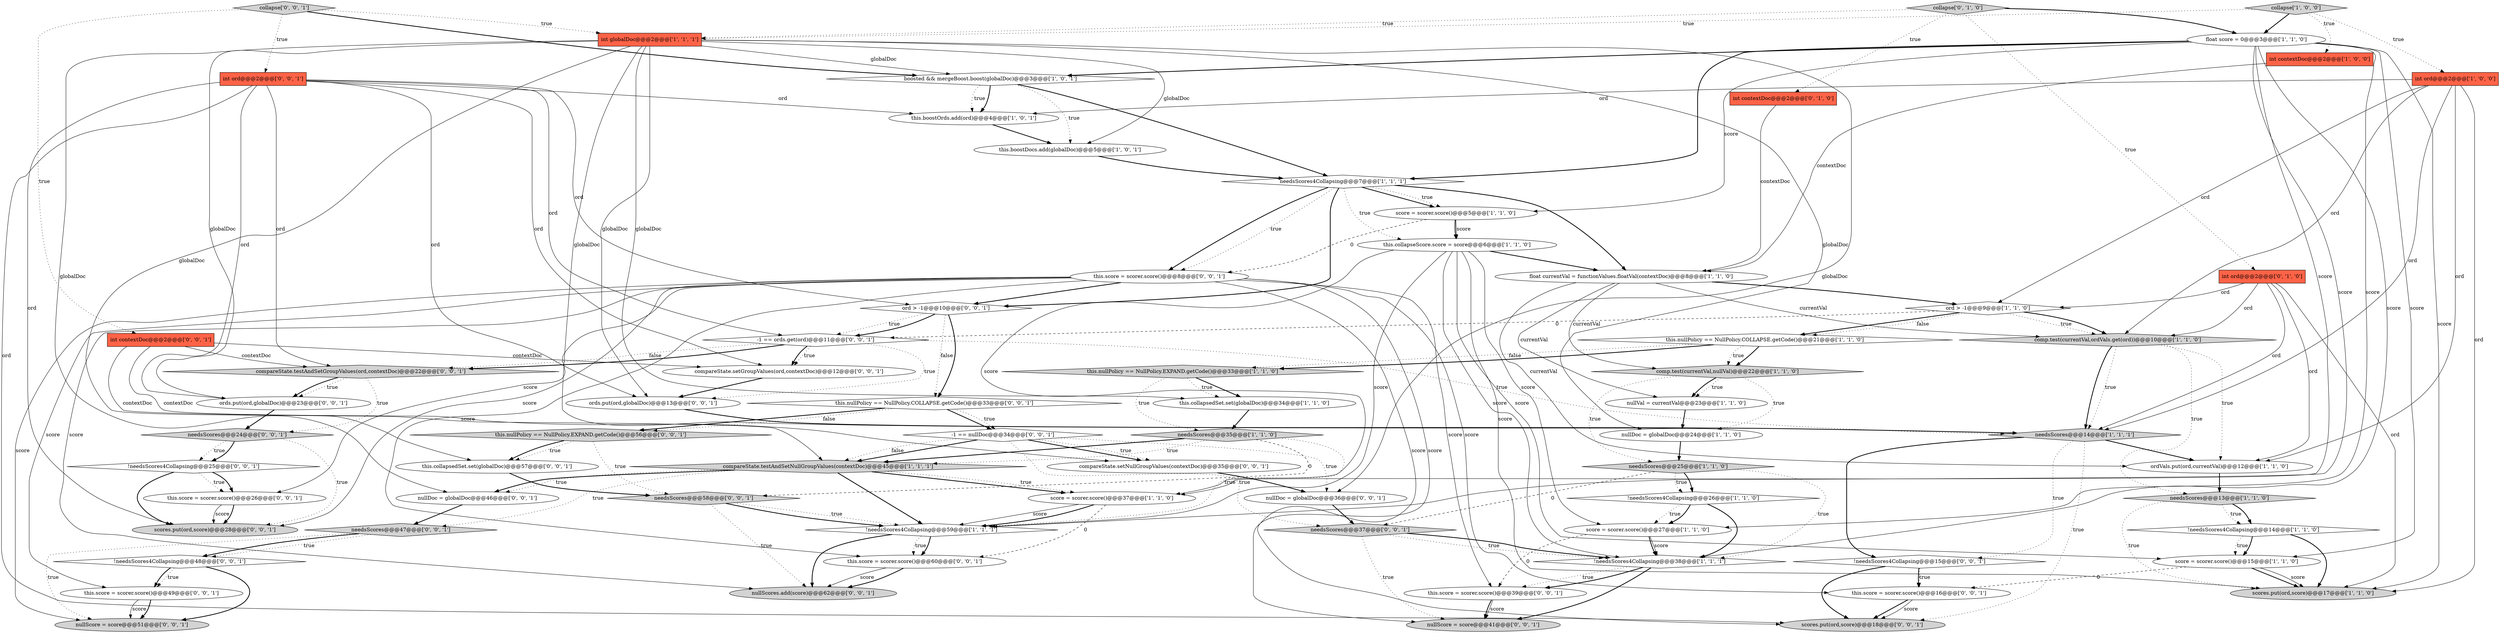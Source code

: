 digraph {
20 [style = filled, label = "score = scorer.score()@@@5@@@['1', '1', '0']", fillcolor = white, shape = ellipse image = "AAA0AAABBB1BBB"];
50 [style = filled, label = "this.score = scorer.score()@@@49@@@['0', '0', '1']", fillcolor = white, shape = ellipse image = "AAA0AAABBB3BBB"];
13 [style = filled, label = "ord > -1@@@9@@@['1', '1', '0']", fillcolor = white, shape = diamond image = "AAA0AAABBB1BBB"];
39 [style = filled, label = "nullScore = score@@@51@@@['0', '0', '1']", fillcolor = lightgray, shape = ellipse image = "AAA0AAABBB3BBB"];
15 [style = filled, label = "score = scorer.score()@@@15@@@['1', '1', '0']", fillcolor = white, shape = ellipse image = "AAA0AAABBB1BBB"];
6 [style = filled, label = "score = scorer.score()@@@27@@@['1', '1', '0']", fillcolor = white, shape = ellipse image = "AAA0AAABBB1BBB"];
9 [style = filled, label = "needsScores@@@35@@@['1', '1', '0']", fillcolor = lightgray, shape = diamond image = "AAA0AAABBB1BBB"];
10 [style = filled, label = "!needsScores4Collapsing@@@59@@@['1', '1', '1']", fillcolor = white, shape = diamond image = "AAA0AAABBB1BBB"];
41 [style = filled, label = "compareState.setGroupValues(ord,contextDoc)@@@12@@@['0', '0', '1']", fillcolor = white, shape = ellipse image = "AAA0AAABBB3BBB"];
47 [style = filled, label = "nullScores.add(score)@@@62@@@['0', '0', '1']", fillcolor = lightgray, shape = ellipse image = "AAA0AAABBB3BBB"];
68 [style = filled, label = "-1 == nullDoc@@@34@@@['0', '0', '1']", fillcolor = white, shape = diamond image = "AAA0AAABBB3BBB"];
70 [style = filled, label = "this.score = scorer.score()@@@16@@@['0', '0', '1']", fillcolor = white, shape = ellipse image = "AAA0AAABBB3BBB"];
4 [style = filled, label = "needsScores4Collapsing@@@7@@@['1', '1', '1']", fillcolor = white, shape = diamond image = "AAA0AAABBB1BBB"];
43 [style = filled, label = "ord > -1@@@10@@@['0', '0', '1']", fillcolor = white, shape = diamond image = "AAA0AAABBB3BBB"];
66 [style = filled, label = "needsScores@@@37@@@['0', '0', '1']", fillcolor = lightgray, shape = diamond image = "AAA0AAABBB3BBB"];
38 [style = filled, label = "this.score = scorer.score()@@@39@@@['0', '0', '1']", fillcolor = white, shape = ellipse image = "AAA0AAABBB3BBB"];
36 [style = filled, label = "int ord@@@2@@@['0', '1', '0']", fillcolor = tomato, shape = box image = "AAA0AAABBB2BBB"];
37 [style = filled, label = "!needsScores4Collapsing@@@15@@@['0', '0', '1']", fillcolor = white, shape = diamond image = "AAA0AAABBB3BBB"];
52 [style = filled, label = "this.score = scorer.score()@@@60@@@['0', '0', '1']", fillcolor = white, shape = ellipse image = "AAA0AAABBB3BBB"];
57 [style = filled, label = "scores.put(ord,score)@@@18@@@['0', '0', '1']", fillcolor = lightgray, shape = ellipse image = "AAA0AAABBB3BBB"];
62 [style = filled, label = "nullDoc = globalDoc@@@36@@@['0', '0', '1']", fillcolor = white, shape = ellipse image = "AAA0AAABBB3BBB"];
61 [style = filled, label = "!needsScores4Collapsing@@@25@@@['0', '0', '1']", fillcolor = white, shape = diamond image = "AAA0AAABBB3BBB"];
2 [style = filled, label = "nullDoc = globalDoc@@@24@@@['1', '1', '0']", fillcolor = white, shape = ellipse image = "AAA0AAABBB1BBB"];
7 [style = filled, label = "this.collapseScore.score = score@@@6@@@['1', '1', '0']", fillcolor = white, shape = ellipse image = "AAA0AAABBB1BBB"];
21 [style = filled, label = "comp.test(currentVal,nullVal)@@@22@@@['1', '1', '0']", fillcolor = lightgray, shape = diamond image = "AAA0AAABBB1BBB"];
59 [style = filled, label = "ords.put(ord,globalDoc)@@@23@@@['0', '0', '1']", fillcolor = white, shape = ellipse image = "AAA0AAABBB3BBB"];
3 [style = filled, label = "needsScores@@@13@@@['1', '1', '0']", fillcolor = lightgray, shape = diamond image = "AAA0AAABBB1BBB"];
18 [style = filled, label = "needsScores@@@14@@@['1', '1', '1']", fillcolor = lightgray, shape = diamond image = "AAA0AAABBB1BBB"];
23 [style = filled, label = "boosted && mergeBoost.boost(globalDoc)@@@3@@@['1', '0', '1']", fillcolor = white, shape = diamond image = "AAA0AAABBB1BBB"];
54 [style = filled, label = "needsScores@@@58@@@['0', '0', '1']", fillcolor = lightgray, shape = diamond image = "AAA0AAABBB3BBB"];
19 [style = filled, label = "comp.test(currentVal,ordVals.get(ord))@@@10@@@['1', '1', '0']", fillcolor = lightgray, shape = diamond image = "AAA0AAABBB1BBB"];
49 [style = filled, label = "-1 == ords.get(ord)@@@11@@@['0', '0', '1']", fillcolor = white, shape = diamond image = "AAA0AAABBB3BBB"];
48 [style = filled, label = "int contextDoc@@@2@@@['0', '0', '1']", fillcolor = tomato, shape = box image = "AAA0AAABBB3BBB"];
26 [style = filled, label = "int globalDoc@@@2@@@['1', '1', '1']", fillcolor = tomato, shape = box image = "AAA0AAABBB1BBB"];
33 [style = filled, label = "collapse['1', '0', '0']", fillcolor = lightgray, shape = diamond image = "AAA0AAABBB1BBB"];
45 [style = filled, label = "nullScore = score@@@41@@@['0', '0', '1']", fillcolor = lightgray, shape = ellipse image = "AAA0AAABBB3BBB"];
65 [style = filled, label = "scores.put(ord,score)@@@28@@@['0', '0', '1']", fillcolor = lightgray, shape = ellipse image = "AAA0AAABBB3BBB"];
31 [style = filled, label = "float score = 0@@@3@@@['1', '1', '0']", fillcolor = white, shape = ellipse image = "AAA0AAABBB1BBB"];
67 [style = filled, label = "compareState.testAndSetGroupValues(ord,contextDoc)@@@22@@@['0', '0', '1']", fillcolor = lightgray, shape = diamond image = "AAA0AAABBB3BBB"];
63 [style = filled, label = "needsScores@@@24@@@['0', '0', '1']", fillcolor = lightgray, shape = diamond image = "AAA0AAABBB3BBB"];
22 [style = filled, label = "!needsScores4Collapsing@@@38@@@['1', '1', '1']", fillcolor = white, shape = diamond image = "AAA0AAABBB1BBB"];
69 [style = filled, label = "this.nullPolicy == NullPolicy.COLLAPSE.getCode()@@@33@@@['0', '0', '1']", fillcolor = white, shape = diamond image = "AAA0AAABBB3BBB"];
17 [style = filled, label = "compareState.testAndSetNullGroupValues(contextDoc)@@@45@@@['1', '1', '1']", fillcolor = lightgray, shape = diamond image = "AAA0AAABBB1BBB"];
0 [style = filled, label = "score = scorer.score()@@@37@@@['1', '1', '0']", fillcolor = white, shape = ellipse image = "AAA0AAABBB1BBB"];
12 [style = filled, label = "this.nullPolicy == NullPolicy.EXPAND.getCode()@@@33@@@['1', '1', '0']", fillcolor = lightgray, shape = diamond image = "AAA0AAABBB1BBB"];
5 [style = filled, label = "this.boostDocs.add(globalDoc)@@@5@@@['1', '0', '1']", fillcolor = white, shape = ellipse image = "AAA0AAABBB1BBB"];
11 [style = filled, label = "!needsScores4Collapsing@@@26@@@['1', '1', '0']", fillcolor = white, shape = diamond image = "AAA0AAABBB1BBB"];
29 [style = filled, label = "this.collapsedSet.set(globalDoc)@@@34@@@['1', '1', '0']", fillcolor = white, shape = ellipse image = "AAA0AAABBB1BBB"];
16 [style = filled, label = "nullVal = currentVal@@@23@@@['1', '1', '0']", fillcolor = white, shape = ellipse image = "AAA0AAABBB1BBB"];
27 [style = filled, label = "!needsScores4Collapsing@@@14@@@['1', '1', '0']", fillcolor = white, shape = diamond image = "AAA0AAABBB1BBB"];
42 [style = filled, label = "this.score = scorer.score()@@@8@@@['0', '0', '1']", fillcolor = white, shape = ellipse image = "AAA0AAABBB3BBB"];
44 [style = filled, label = "this.score = scorer.score()@@@26@@@['0', '0', '1']", fillcolor = white, shape = ellipse image = "AAA0AAABBB3BBB"];
58 [style = filled, label = "this.nullPolicy == NullPolicy.EXPAND.getCode()@@@56@@@['0', '0', '1']", fillcolor = lightgray, shape = diamond image = "AAA0AAABBB3BBB"];
53 [style = filled, label = "int ord@@@2@@@['0', '0', '1']", fillcolor = tomato, shape = box image = "AAA0AAABBB3BBB"];
24 [style = filled, label = "this.nullPolicy == NullPolicy.COLLAPSE.getCode()@@@21@@@['1', '1', '0']", fillcolor = white, shape = diamond image = "AAA0AAABBB1BBB"];
35 [style = filled, label = "collapse['0', '1', '0']", fillcolor = lightgray, shape = diamond image = "AAA0AAABBB2BBB"];
46 [style = filled, label = "compareState.setNullGroupValues(contextDoc)@@@35@@@['0', '0', '1']", fillcolor = white, shape = ellipse image = "AAA0AAABBB3BBB"];
34 [style = filled, label = "int contextDoc@@@2@@@['0', '1', '0']", fillcolor = tomato, shape = box image = "AAA0AAABBB2BBB"];
30 [style = filled, label = "needsScores@@@25@@@['1', '1', '0']", fillcolor = lightgray, shape = diamond image = "AAA0AAABBB1BBB"];
25 [style = filled, label = "scores.put(ord,score)@@@17@@@['1', '1', '0']", fillcolor = lightgray, shape = ellipse image = "AAA0AAABBB1BBB"];
32 [style = filled, label = "ordVals.put(ord,currentVal)@@@12@@@['1', '1', '0']", fillcolor = white, shape = ellipse image = "AAA0AAABBB1BBB"];
40 [style = filled, label = "nullDoc = globalDoc@@@46@@@['0', '0', '1']", fillcolor = white, shape = ellipse image = "AAA0AAABBB3BBB"];
1 [style = filled, label = "this.boostOrds.add(ord)@@@4@@@['1', '0', '1']", fillcolor = white, shape = ellipse image = "AAA0AAABBB1BBB"];
51 [style = filled, label = "this.collapsedSet.set(globalDoc)@@@57@@@['0', '0', '1']", fillcolor = white, shape = ellipse image = "AAA0AAABBB3BBB"];
60 [style = filled, label = "needsScores@@@47@@@['0', '0', '1']", fillcolor = lightgray, shape = diamond image = "AAA0AAABBB3BBB"];
28 [style = filled, label = "float currentVal = functionValues.floatVal(contextDoc)@@@8@@@['1', '1', '0']", fillcolor = white, shape = ellipse image = "AAA0AAABBB1BBB"];
64 [style = filled, label = "!needsScores4Collapsing@@@48@@@['0', '0', '1']", fillcolor = white, shape = diamond image = "AAA0AAABBB3BBB"];
56 [style = filled, label = "collapse['0', '0', '1']", fillcolor = lightgray, shape = diamond image = "AAA0AAABBB3BBB"];
14 [style = filled, label = "int contextDoc@@@2@@@['1', '0', '0']", fillcolor = tomato, shape = box image = "AAA0AAABBB1BBB"];
55 [style = filled, label = "ords.put(ord,globalDoc)@@@13@@@['0', '0', '1']", fillcolor = white, shape = ellipse image = "AAA0AAABBB3BBB"];
8 [style = filled, label = "int ord@@@2@@@['1', '0', '0']", fillcolor = tomato, shape = box image = "AAA0AAABBB1BBB"];
1->5 [style = bold, label=""];
31->20 [style = solid, label="score"];
6->22 [style = bold, label=""];
15->25 [style = bold, label=""];
49->55 [style = dotted, label="true"];
42->57 [style = solid, label="score"];
8->25 [style = solid, label="ord"];
23->5 [style = dotted, label="true"];
48->17 [style = solid, label="contextDoc"];
4->7 [style = dotted, label="true"];
35->26 [style = dotted, label="true"];
0->10 [style = solid, label="score"];
42->45 [style = solid, label="score"];
10->52 [style = dotted, label="true"];
6->38 [style = dashed, label="0"];
33->14 [style = dotted, label="true"];
69->68 [style = bold, label=""];
27->15 [style = dotted, label="true"];
8->13 [style = solid, label="ord"];
42->47 [style = solid, label="score"];
44->65 [style = solid, label="score"];
27->15 [style = bold, label=""];
3->25 [style = dotted, label="true"];
33->26 [style = dotted, label="true"];
53->67 [style = solid, label="ord"];
18->37 [style = dotted, label="true"];
3->27 [style = bold, label=""];
50->39 [style = solid, label="score"];
63->65 [style = dotted, label="true"];
3->27 [style = dotted, label="true"];
30->11 [style = bold, label=""];
52->47 [style = bold, label=""];
63->61 [style = dotted, label="true"];
69->58 [style = bold, label=""];
24->21 [style = bold, label=""];
22->38 [style = dotted, label="true"];
8->1 [style = solid, label="ord"];
31->6 [style = solid, label="score"];
15->25 [style = solid, label="score"];
31->0 [style = solid, label="score"];
42->65 [style = solid, label="score"];
8->32 [style = solid, label="ord"];
31->10 [style = solid, label="score"];
49->67 [style = dotted, label="false"];
30->66 [style = dashed, label="0"];
52->47 [style = solid, label="score"];
18->32 [style = bold, label=""];
4->42 [style = dotted, label="true"];
21->16 [style = bold, label=""];
43->69 [style = dotted, label="false"];
14->28 [style = solid, label="contextDoc"];
49->67 [style = bold, label=""];
58->51 [style = dotted, label="true"];
70->57 [style = bold, label=""];
56->48 [style = dotted, label="true"];
32->3 [style = bold, label=""];
24->21 [style = dotted, label="true"];
26->40 [style = solid, label="globalDoc"];
27->25 [style = bold, label=""];
26->29 [style = solid, label="globalDoc"];
28->16 [style = solid, label="currentVal"];
26->18 [style = solid, label="globalDoc"];
42->50 [style = solid, label="score"];
7->6 [style = solid, label="score"];
34->28 [style = solid, label="contextDoc"];
35->31 [style = bold, label=""];
19->18 [style = bold, label=""];
53->65 [style = solid, label="ord"];
60->64 [style = dotted, label="true"];
8->19 [style = solid, label="ord"];
26->2 [style = solid, label="globalDoc"];
51->54 [style = bold, label=""];
7->15 [style = solid, label="score"];
58->54 [style = dotted, label="true"];
60->64 [style = bold, label=""];
24->12 [style = dotted, label="false"];
13->19 [style = dotted, label="true"];
31->4 [style = bold, label=""];
9->17 [style = bold, label=""];
38->45 [style = bold, label=""];
7->10 [style = solid, label="score"];
50->39 [style = bold, label=""];
68->66 [style = dotted, label="true"];
60->39 [style = dotted, label="true"];
67->59 [style = dotted, label="true"];
22->38 [style = bold, label=""];
23->1 [style = dotted, label="true"];
26->23 [style = solid, label="globalDoc"];
12->29 [style = bold, label=""];
53->43 [style = solid, label="ord"];
58->51 [style = bold, label=""];
49->41 [style = dotted, label="true"];
36->13 [style = solid, label="ord"];
36->19 [style = solid, label="ord"];
19->3 [style = dotted, label="true"];
42->39 [style = solid, label="score"];
21->30 [style = dotted, label="true"];
59->63 [style = bold, label=""];
26->55 [style = solid, label="globalDoc"];
53->49 [style = solid, label="ord"];
56->23 [style = bold, label=""];
49->41 [style = bold, label=""];
61->44 [style = dotted, label="true"];
13->49 [style = dashed, label="0"];
43->49 [style = dotted, label="true"];
42->52 [style = solid, label="score"];
43->69 [style = bold, label=""];
64->50 [style = dotted, label="true"];
21->16 [style = dotted, label="true"];
20->7 [style = bold, label=""];
9->10 [style = dotted, label="true"];
53->57 [style = solid, label="ord"];
68->17 [style = bold, label=""];
18->37 [style = bold, label=""];
17->10 [style = bold, label=""];
66->22 [style = dotted, label="true"];
38->45 [style = solid, label="score"];
24->12 [style = bold, label=""];
68->62 [style = dotted, label="true"];
26->5 [style = solid, label="globalDoc"];
13->24 [style = bold, label=""];
22->45 [style = bold, label=""];
26->62 [style = solid, label="globalDoc"];
61->65 [style = bold, label=""];
37->70 [style = dotted, label="true"];
17->60 [style = dotted, label="true"];
55->18 [style = bold, label=""];
66->45 [style = dotted, label="true"];
19->18 [style = dotted, label="true"];
48->67 [style = solid, label="contextDoc"];
69->68 [style = dotted, label="true"];
17->40 [style = bold, label=""];
31->15 [style = solid, label="score"];
21->2 [style = dotted, label="true"];
28->32 [style = solid, label="currentVal"];
61->44 [style = bold, label=""];
26->59 [style = solid, label="globalDoc"];
62->66 [style = bold, label=""];
56->26 [style = dotted, label="true"];
0->52 [style = dashed, label="0"];
36->18 [style = solid, label="ord"];
13->19 [style = bold, label=""];
17->0 [style = bold, label=""];
31->22 [style = solid, label="score"];
31->25 [style = solid, label="score"];
20->42 [style = dashed, label="0"];
7->28 [style = bold, label=""];
11->6 [style = dotted, label="true"];
5->4 [style = bold, label=""];
42->38 [style = solid, label="score"];
4->20 [style = bold, label=""];
37->70 [style = bold, label=""];
53->1 [style = solid, label="ord"];
42->44 [style = solid, label="score"];
11->22 [style = bold, label=""];
18->57 [style = dotted, label="true"];
33->8 [style = dotted, label="true"];
54->10 [style = bold, label=""];
63->61 [style = bold, label=""];
6->22 [style = solid, label="score"];
20->7 [style = solid, label="score"];
30->11 [style = dotted, label="true"];
66->22 [style = bold, label=""];
37->57 [style = bold, label=""];
53->59 [style = solid, label="ord"];
53->55 [style = solid, label="ord"];
7->22 [style = solid, label="score"];
17->0 [style = dotted, label="true"];
67->63 [style = dotted, label="true"];
31->23 [style = bold, label=""];
4->43 [style = bold, label=""];
26->51 [style = solid, label="globalDoc"];
42->43 [style = bold, label=""];
68->46 [style = bold, label=""];
12->29 [style = dotted, label="true"];
41->55 [style = bold, label=""];
7->0 [style = solid, label="score"];
7->25 [style = solid, label="score"];
35->36 [style = dotted, label="true"];
28->19 [style = solid, label="currentVal"];
70->57 [style = solid, label="score"];
11->6 [style = bold, label=""];
29->9 [style = bold, label=""];
13->24 [style = dotted, label="false"];
4->20 [style = dotted, label="true"];
9->17 [style = dotted, label="true"];
23->4 [style = bold, label=""];
4->42 [style = bold, label=""];
28->13 [style = bold, label=""];
42->70 [style = solid, label="score"];
16->2 [style = bold, label=""];
17->40 [style = dotted, label="true"];
64->39 [style = bold, label=""];
53->41 [style = solid, label="ord"];
10->52 [style = bold, label=""];
4->28 [style = bold, label=""];
54->10 [style = dotted, label="true"];
48->46 [style = solid, label="contextDoc"];
0->10 [style = bold, label=""];
8->18 [style = solid, label="ord"];
54->47 [style = dotted, label="true"];
19->32 [style = dotted, label="true"];
56->53 [style = dotted, label="true"];
44->65 [style = bold, label=""];
49->18 [style = dotted, label="true"];
10->47 [style = bold, label=""];
36->32 [style = solid, label="ord"];
28->21 [style = solid, label="currentVal"];
36->25 [style = solid, label="ord"];
23->1 [style = bold, label=""];
33->31 [style = bold, label=""];
48->41 [style = solid, label="contextDoc"];
43->49 [style = bold, label=""];
35->34 [style = dotted, label="true"];
68->46 [style = dotted, label="true"];
64->50 [style = bold, label=""];
68->17 [style = dotted, label="false"];
15->70 [style = dashed, label="0"];
2->30 [style = bold, label=""];
40->60 [style = bold, label=""];
30->22 [style = dotted, label="true"];
12->9 [style = dotted, label="true"];
46->62 [style = bold, label=""];
69->58 [style = dotted, label="false"];
9->54 [style = dashed, label="0"];
67->59 [style = bold, label=""];
}
